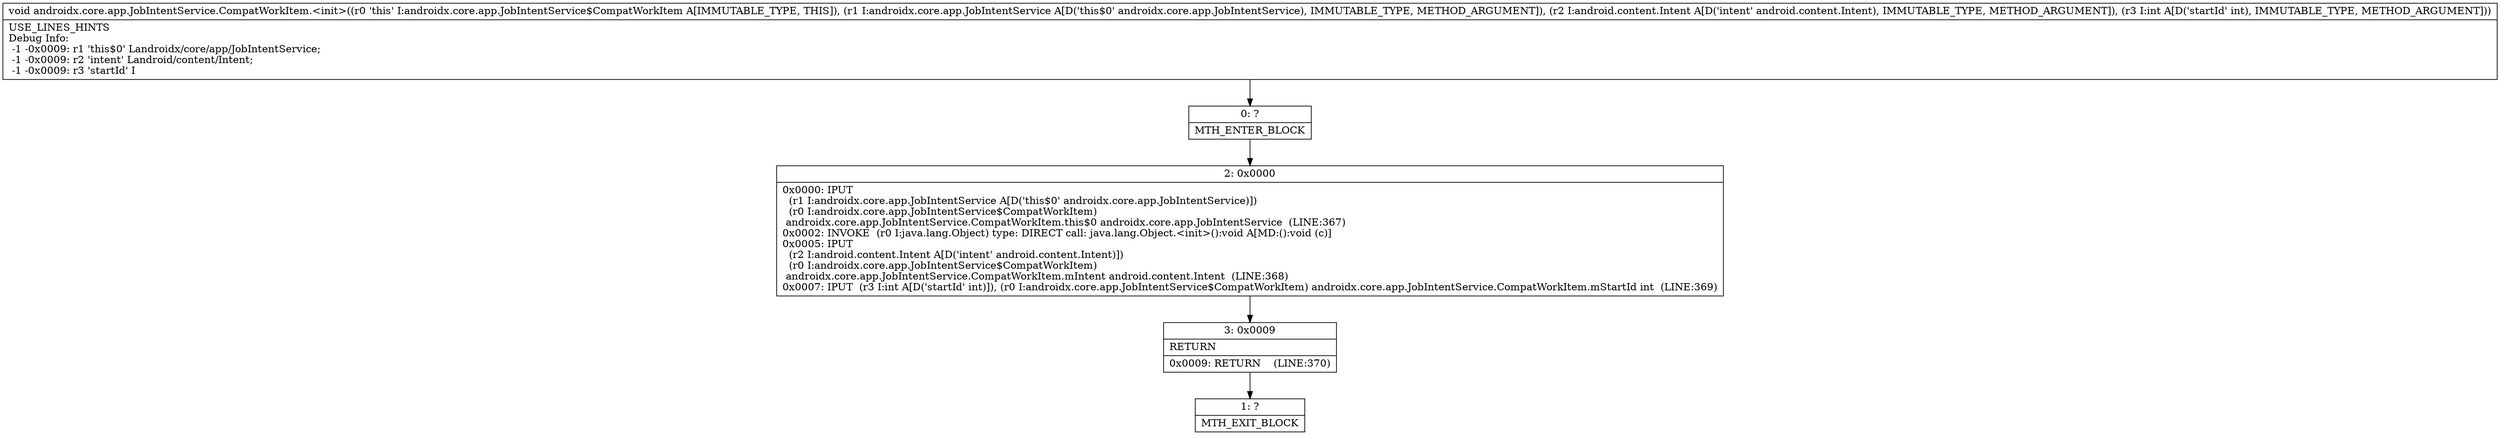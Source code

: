 digraph "CFG forandroidx.core.app.JobIntentService.CompatWorkItem.\<init\>(Landroidx\/core\/app\/JobIntentService;Landroid\/content\/Intent;I)V" {
Node_0 [shape=record,label="{0\:\ ?|MTH_ENTER_BLOCK\l}"];
Node_2 [shape=record,label="{2\:\ 0x0000|0x0000: IPUT  \l  (r1 I:androidx.core.app.JobIntentService A[D('this$0' androidx.core.app.JobIntentService)])\l  (r0 I:androidx.core.app.JobIntentService$CompatWorkItem)\l androidx.core.app.JobIntentService.CompatWorkItem.this$0 androidx.core.app.JobIntentService  (LINE:367)\l0x0002: INVOKE  (r0 I:java.lang.Object) type: DIRECT call: java.lang.Object.\<init\>():void A[MD:():void (c)]\l0x0005: IPUT  \l  (r2 I:android.content.Intent A[D('intent' android.content.Intent)])\l  (r0 I:androidx.core.app.JobIntentService$CompatWorkItem)\l androidx.core.app.JobIntentService.CompatWorkItem.mIntent android.content.Intent  (LINE:368)\l0x0007: IPUT  (r3 I:int A[D('startId' int)]), (r0 I:androidx.core.app.JobIntentService$CompatWorkItem) androidx.core.app.JobIntentService.CompatWorkItem.mStartId int  (LINE:369)\l}"];
Node_3 [shape=record,label="{3\:\ 0x0009|RETURN\l|0x0009: RETURN    (LINE:370)\l}"];
Node_1 [shape=record,label="{1\:\ ?|MTH_EXIT_BLOCK\l}"];
MethodNode[shape=record,label="{void androidx.core.app.JobIntentService.CompatWorkItem.\<init\>((r0 'this' I:androidx.core.app.JobIntentService$CompatWorkItem A[IMMUTABLE_TYPE, THIS]), (r1 I:androidx.core.app.JobIntentService A[D('this$0' androidx.core.app.JobIntentService), IMMUTABLE_TYPE, METHOD_ARGUMENT]), (r2 I:android.content.Intent A[D('intent' android.content.Intent), IMMUTABLE_TYPE, METHOD_ARGUMENT]), (r3 I:int A[D('startId' int), IMMUTABLE_TYPE, METHOD_ARGUMENT]))  | USE_LINES_HINTS\lDebug Info:\l  \-1 \-0x0009: r1 'this$0' Landroidx\/core\/app\/JobIntentService;\l  \-1 \-0x0009: r2 'intent' Landroid\/content\/Intent;\l  \-1 \-0x0009: r3 'startId' I\l}"];
MethodNode -> Node_0;Node_0 -> Node_2;
Node_2 -> Node_3;
Node_3 -> Node_1;
}

